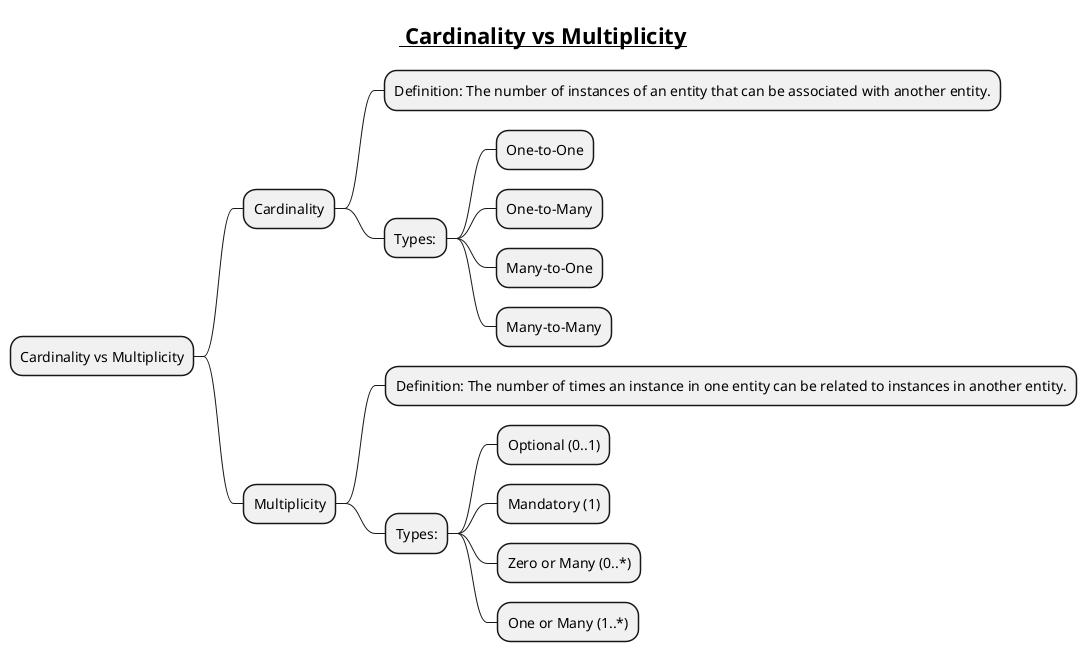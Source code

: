 @startmindmap

title =__ Cardinality vs Multiplicity__

* Cardinality vs Multiplicity

** Cardinality
*** Definition: The number of instances of an entity that can be associated with another entity.
*** Types:
**** One-to-One
**** One-to-Many
**** Many-to-One
**** Many-to-Many

** Multiplicity
*** Definition: The number of times an instance in one entity can be related to instances in another entity.
*** Types:
**** Optional (0..1)
**** Mandatory (1)
**** Zero or Many (0..*)
**** One or Many (1..*)

@endmindmap
